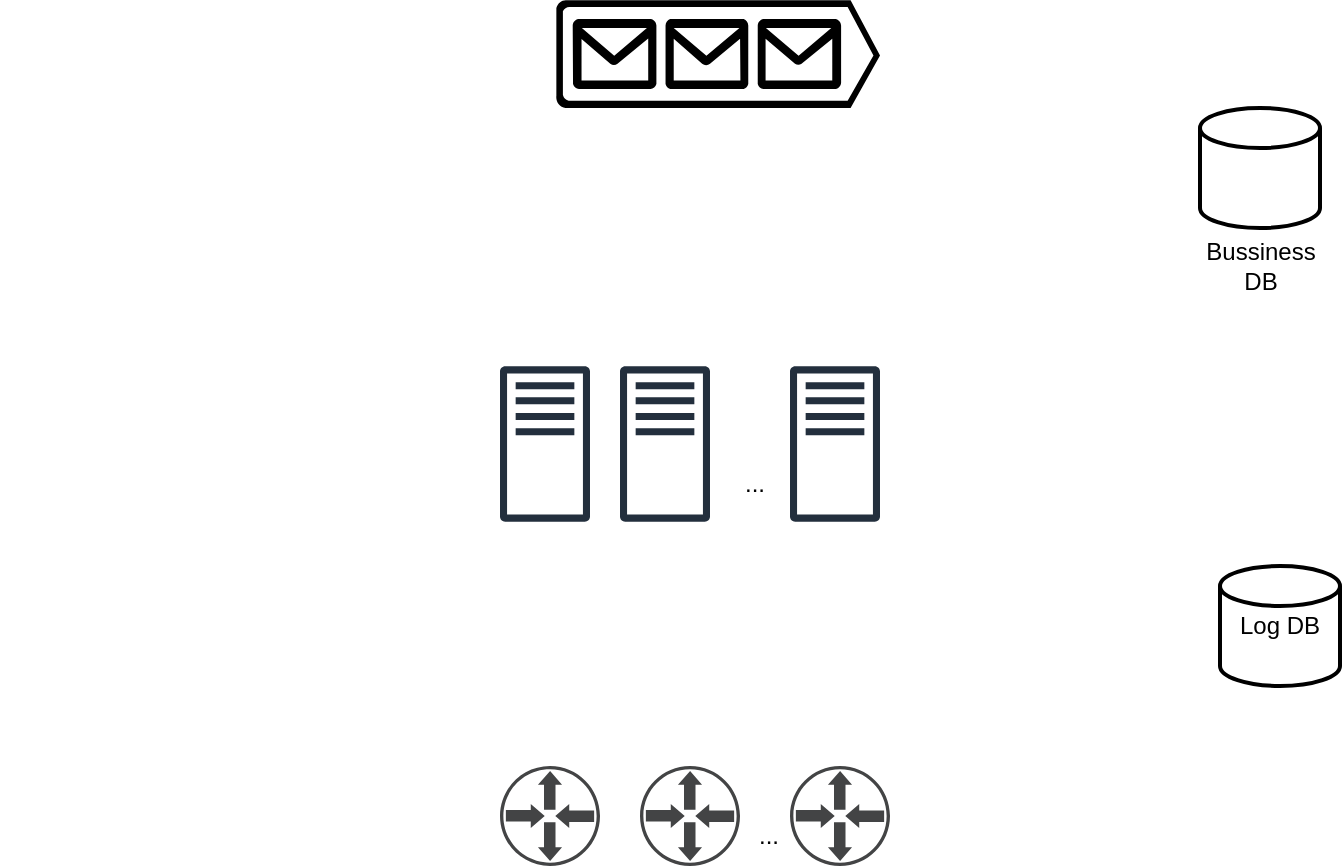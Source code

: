 <mxfile version="20.5.1" type="github">
  <diagram id="l8hXMBHkgcEJcSW0mbfh" name="Page-1">
    <mxGraphModel dx="1426" dy="659" grid="1" gridSize="10" guides="1" tooltips="1" connect="1" arrows="1" fold="1" page="1" pageScale="1" pageWidth="1169" pageHeight="827" math="0" shadow="0">
      <root>
        <mxCell id="0" />
        <mxCell id="1" parent="0" />
        <mxCell id="jRW_jkEqM7UfKy5-Ahwi-3" value="" style="shape=image;html=1;verticalAlign=top;verticalLabelPosition=bottom;labelBackgroundColor=#ffffff;imageAspect=0;aspect=fixed;image=https://cdn4.iconfinder.com/data/icons/essential-app-1/16/computer-destop-it-website-128.png" vertex="1" parent="1">
          <mxGeometry x="410" y="284" width="90" height="90" as="geometry" />
        </mxCell>
        <mxCell id="jRW_jkEqM7UfKy5-Ahwi-4" value="" style="sketch=0;outlineConnect=0;fontColor=#232F3E;gradientColor=none;fillColor=#232F3D;strokeColor=none;dashed=0;verticalLabelPosition=bottom;verticalAlign=top;align=center;html=1;fontSize=12;fontStyle=0;aspect=fixed;pointerEvents=1;shape=mxgraph.aws4.traditional_server;" vertex="1" parent="1">
          <mxGeometry x="660" y="290" width="45" height="78" as="geometry" />
        </mxCell>
        <mxCell id="jRW_jkEqM7UfKy5-Ahwi-5" value="" style="sketch=0;pointerEvents=1;shadow=0;dashed=0;html=1;strokeColor=none;fillColor=#434445;aspect=fixed;labelPosition=center;verticalLabelPosition=bottom;verticalAlign=top;align=center;outlineConnect=0;shape=mxgraph.vvd.physical_upstream_router;" vertex="1" parent="1">
          <mxGeometry x="660" y="490" width="50" height="50" as="geometry" />
        </mxCell>
        <mxCell id="jRW_jkEqM7UfKy5-Ahwi-7" value="" style="sketch=0;pointerEvents=1;shadow=0;dashed=0;html=1;strokeColor=none;fillColor=#434445;aspect=fixed;labelPosition=center;verticalLabelPosition=bottom;verticalAlign=top;align=center;outlineConnect=0;shape=mxgraph.vvd.physical_upstream_router;" vertex="1" parent="1">
          <mxGeometry x="805" y="490" width="50" height="50" as="geometry" />
        </mxCell>
        <mxCell id="jRW_jkEqM7UfKy5-Ahwi-8" value="" style="sketch=0;pointerEvents=1;shadow=0;dashed=0;html=1;strokeColor=none;fillColor=#434445;aspect=fixed;labelPosition=center;verticalLabelPosition=bottom;verticalAlign=top;align=center;outlineConnect=0;shape=mxgraph.vvd.physical_upstream_router;" vertex="1" parent="1">
          <mxGeometry x="730" y="490" width="50" height="50" as="geometry" />
        </mxCell>
        <mxCell id="jRW_jkEqM7UfKy5-Ahwi-10" value="" style="sketch=0;outlineConnect=0;fontColor=#232F3E;gradientColor=none;fillColor=#232F3D;strokeColor=none;dashed=0;verticalLabelPosition=bottom;verticalAlign=top;align=center;html=1;fontSize=12;fontStyle=0;aspect=fixed;pointerEvents=1;shape=mxgraph.aws4.traditional_server;" vertex="1" parent="1">
          <mxGeometry x="805" y="290" width="45" height="78" as="geometry" />
        </mxCell>
        <mxCell id="jRW_jkEqM7UfKy5-Ahwi-11" value="" style="sketch=0;outlineConnect=0;fontColor=#232F3E;gradientColor=none;fillColor=#232F3D;strokeColor=none;dashed=0;verticalLabelPosition=bottom;verticalAlign=top;align=center;html=1;fontSize=12;fontStyle=0;aspect=fixed;pointerEvents=1;shape=mxgraph.aws4.traditional_server;" vertex="1" parent="1">
          <mxGeometry x="720" y="290" width="45" height="78" as="geometry" />
        </mxCell>
        <mxCell id="jRW_jkEqM7UfKy5-Ahwi-13" value="..." style="text;html=1;align=center;verticalAlign=middle;resizable=0;points=[];autosize=1;strokeColor=none;fillColor=none;" vertex="1" parent="1">
          <mxGeometry x="772" y="334" width="30" height="30" as="geometry" />
        </mxCell>
        <mxCell id="jRW_jkEqM7UfKy5-Ahwi-14" value="..." style="text;html=1;align=center;verticalAlign=middle;resizable=0;points=[];autosize=1;strokeColor=none;fillColor=none;" vertex="1" parent="1">
          <mxGeometry x="779" y="510" width="30" height="30" as="geometry" />
        </mxCell>
        <mxCell id="jRW_jkEqM7UfKy5-Ahwi-15" value="" style="strokeWidth=2;html=1;shape=mxgraph.flowchart.database;whiteSpace=wrap;" vertex="1" parent="1">
          <mxGeometry x="1010" y="161" width="60" height="60" as="geometry" />
        </mxCell>
        <mxCell id="jRW_jkEqM7UfKy5-Ahwi-16" value="Log DB" style="strokeWidth=2;html=1;shape=mxgraph.flowchart.database;whiteSpace=wrap;" vertex="1" parent="1">
          <mxGeometry x="1020" y="390" width="60" height="60" as="geometry" />
        </mxCell>
        <mxCell id="jRW_jkEqM7UfKy5-Ahwi-17" value="&lt;span style=&quot;&quot;&gt;Bussiness&lt;/span&gt;&lt;br style=&quot;&quot;&gt;&lt;span style=&quot;&quot;&gt;DB&lt;/span&gt;" style="text;html=1;align=center;verticalAlign=middle;resizable=0;points=[];autosize=1;strokeColor=none;fillColor=none;" vertex="1" parent="1">
          <mxGeometry x="1000" y="220" width="80" height="40" as="geometry" />
        </mxCell>
        <mxCell id="jRW_jkEqM7UfKy5-Ahwi-19" value="" style="verticalLabelPosition=bottom;html=1;verticalAlign=top;align=center;strokeColor=none;fillColor=#000000;shape=mxgraph.azure.queue_generic;pointerEvents=1;" vertex="1" parent="1">
          <mxGeometry x="688" y="107" width="162" height="54" as="geometry" />
        </mxCell>
      </root>
    </mxGraphModel>
  </diagram>
</mxfile>
